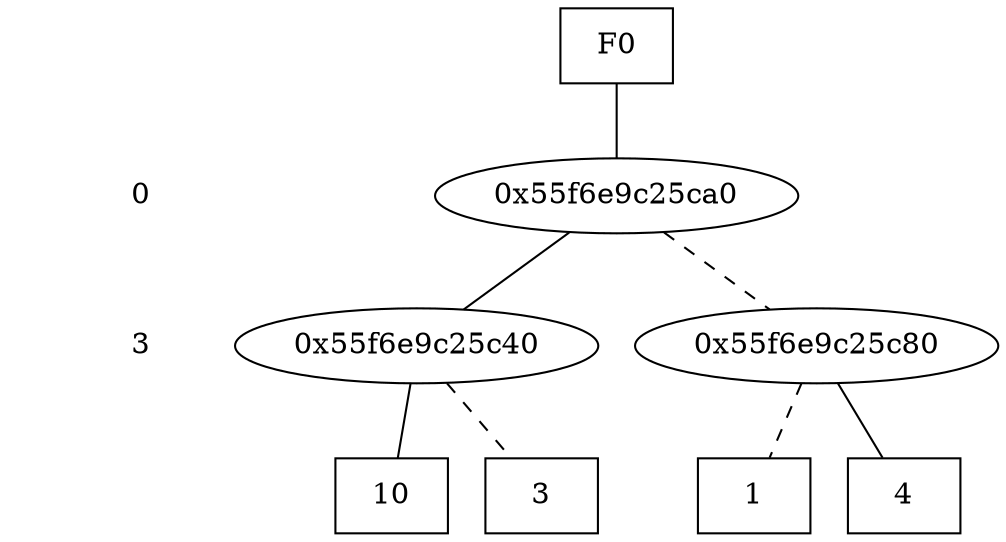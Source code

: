 digraph "DD" {
size = "7.5,10"
center = true;
edge [dir = none];
{ node [shape = plaintext];
  edge [style = invis];
  "CONST NODES" [style = invis];
" 0 " -> " 3 " -> "CONST NODES"; 
}
{ rank = same; node [shape = box]; edge [style = invis];
"F0"; }
{ rank = same; " 0 ";
"0x55f6e9c25ca0";
}
{ rank = same; " 3 ";
"0x55f6e9c25c40";
"0x55f6e9c25c80";
}
{ rank = same; "CONST NODES";
{ node [shape = box]; "0x55f6e9c25920";
"0x55f6e9c25c20";
"0x55f6e9c25a40";
"0x55f6e9c25a20";
}
}
"F0" -> "0x55f6e9c25ca0" [style = solid];
"0x55f6e9c25ca0" -> "0x55f6e9c25c40";
"0x55f6e9c25ca0" -> "0x55f6e9c25c80" [style = dashed];
"0x55f6e9c25c40" -> "0x55f6e9c25c20";
"0x55f6e9c25c40" -> "0x55f6e9c25a20" [style = dashed];
"0x55f6e9c25c80" -> "0x55f6e9c25a40";
"0x55f6e9c25c80" -> "0x55f6e9c25920" [style = dashed];
"0x55f6e9c25920" [label = "1"];
"0x55f6e9c25c20" [label = "10"];
"0x55f6e9c25a40" [label = "4"];
"0x55f6e9c25a20" [label = "3"];
}
